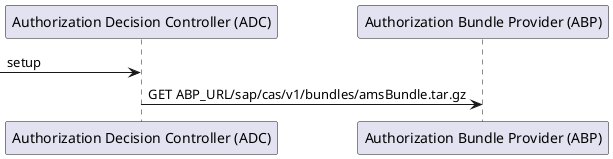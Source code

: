 @startuml
-> "Authorization Decision Controller (ADC)" : setup
"Authorization Decision Controller (ADC)" -> "Authorization Bundle Provider (ABP)": GET ABP_URL/sap/cas/v1/bundles/amsBundle.tar.gz

@enduml



